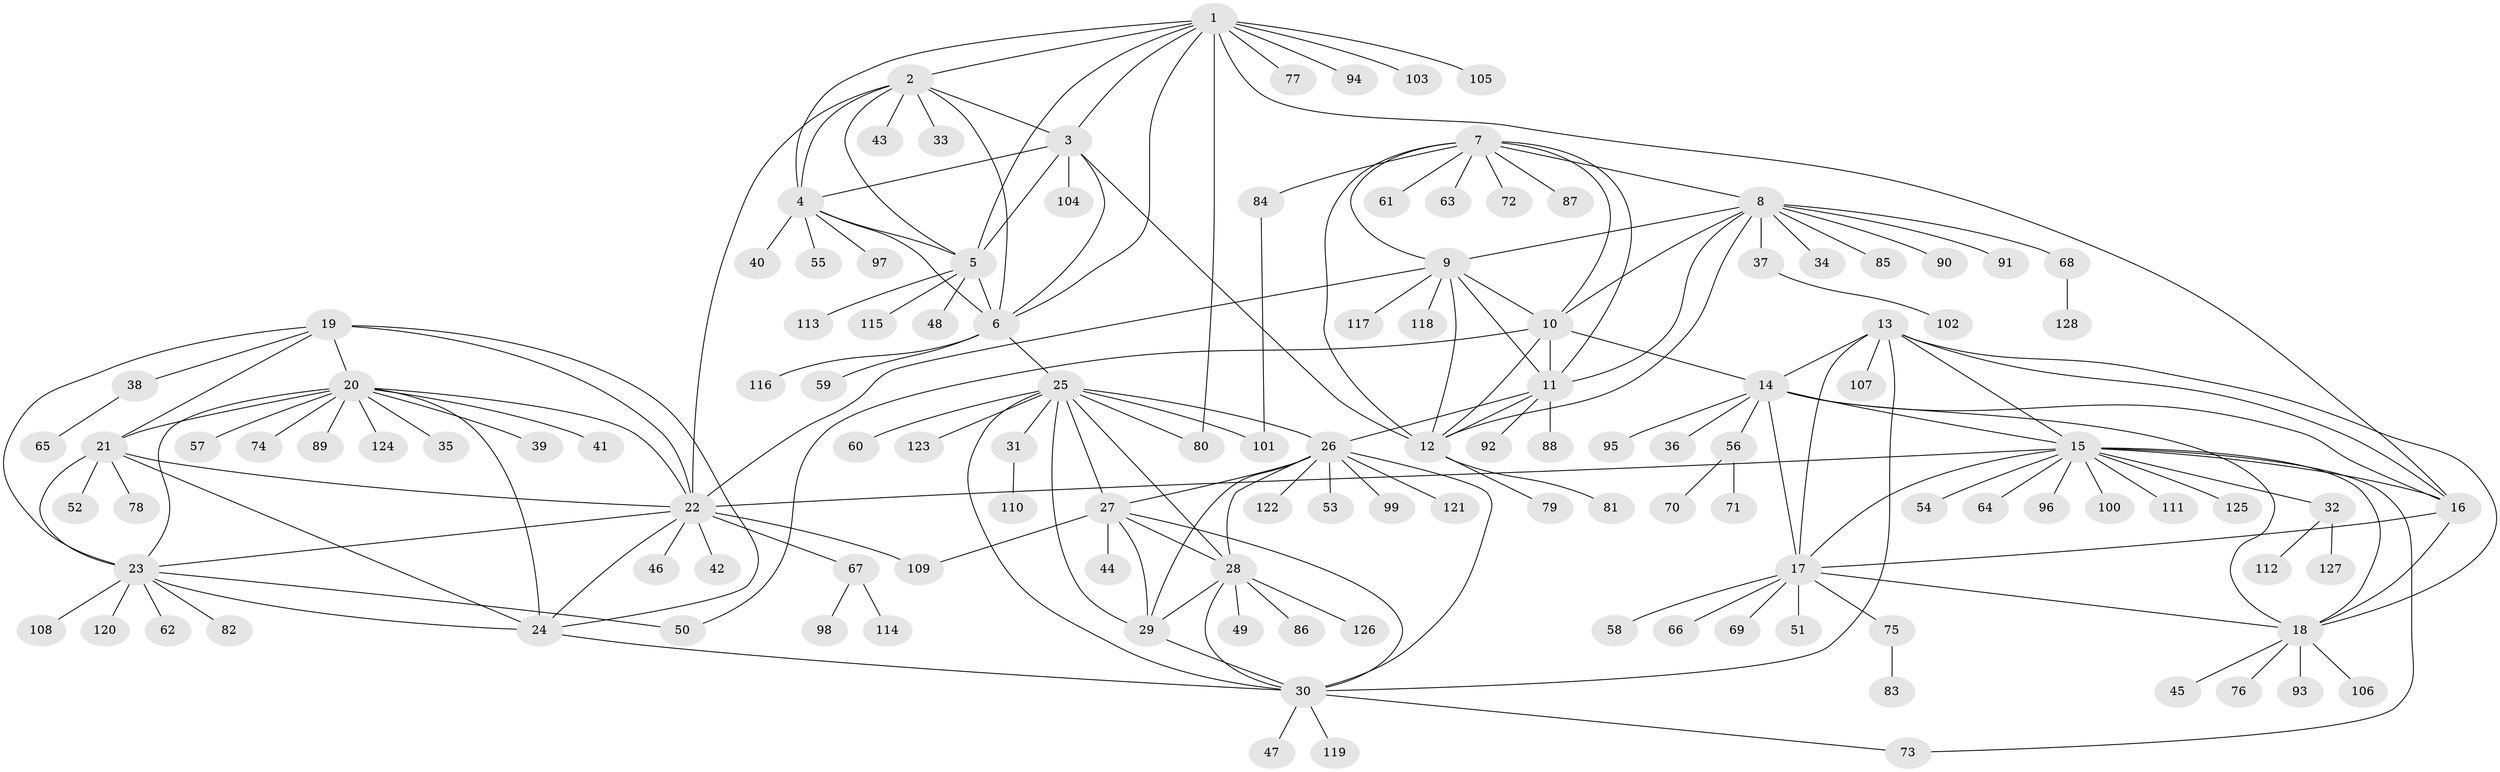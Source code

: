 // coarse degree distribution, {6: 0.15384615384615385, 5: 0.15384615384615385, 4: 0.07692307692307693, 7: 0.10256410256410256, 8: 0.02564102564102564, 9: 0.05128205128205128, 10: 0.02564102564102564, 1: 0.3076923076923077, 2: 0.10256410256410256}
// Generated by graph-tools (version 1.1) at 2025/52/03/04/25 22:52:27]
// undirected, 128 vertices, 188 edges
graph export_dot {
  node [color=gray90,style=filled];
  1;
  2;
  3;
  4;
  5;
  6;
  7;
  8;
  9;
  10;
  11;
  12;
  13;
  14;
  15;
  16;
  17;
  18;
  19;
  20;
  21;
  22;
  23;
  24;
  25;
  26;
  27;
  28;
  29;
  30;
  31;
  32;
  33;
  34;
  35;
  36;
  37;
  38;
  39;
  40;
  41;
  42;
  43;
  44;
  45;
  46;
  47;
  48;
  49;
  50;
  51;
  52;
  53;
  54;
  55;
  56;
  57;
  58;
  59;
  60;
  61;
  62;
  63;
  64;
  65;
  66;
  67;
  68;
  69;
  70;
  71;
  72;
  73;
  74;
  75;
  76;
  77;
  78;
  79;
  80;
  81;
  82;
  83;
  84;
  85;
  86;
  87;
  88;
  89;
  90;
  91;
  92;
  93;
  94;
  95;
  96;
  97;
  98;
  99;
  100;
  101;
  102;
  103;
  104;
  105;
  106;
  107;
  108;
  109;
  110;
  111;
  112;
  113;
  114;
  115;
  116;
  117;
  118;
  119;
  120;
  121;
  122;
  123;
  124;
  125;
  126;
  127;
  128;
  1 -- 2;
  1 -- 3;
  1 -- 4;
  1 -- 5;
  1 -- 6;
  1 -- 16;
  1 -- 77;
  1 -- 80;
  1 -- 94;
  1 -- 103;
  1 -- 105;
  2 -- 3;
  2 -- 4;
  2 -- 5;
  2 -- 6;
  2 -- 22;
  2 -- 33;
  2 -- 43;
  3 -- 4;
  3 -- 5;
  3 -- 6;
  3 -- 12;
  3 -- 104;
  4 -- 5;
  4 -- 6;
  4 -- 40;
  4 -- 55;
  4 -- 97;
  5 -- 6;
  5 -- 48;
  5 -- 113;
  5 -- 115;
  6 -- 25;
  6 -- 59;
  6 -- 116;
  7 -- 8;
  7 -- 9;
  7 -- 10;
  7 -- 11;
  7 -- 12;
  7 -- 61;
  7 -- 63;
  7 -- 72;
  7 -- 84;
  7 -- 87;
  8 -- 9;
  8 -- 10;
  8 -- 11;
  8 -- 12;
  8 -- 34;
  8 -- 37;
  8 -- 68;
  8 -- 85;
  8 -- 90;
  8 -- 91;
  9 -- 10;
  9 -- 11;
  9 -- 12;
  9 -- 22;
  9 -- 117;
  9 -- 118;
  10 -- 11;
  10 -- 12;
  10 -- 14;
  10 -- 50;
  11 -- 12;
  11 -- 26;
  11 -- 88;
  11 -- 92;
  12 -- 79;
  12 -- 81;
  13 -- 14;
  13 -- 15;
  13 -- 16;
  13 -- 17;
  13 -- 18;
  13 -- 30;
  13 -- 107;
  14 -- 15;
  14 -- 16;
  14 -- 17;
  14 -- 18;
  14 -- 36;
  14 -- 56;
  14 -- 95;
  15 -- 16;
  15 -- 17;
  15 -- 18;
  15 -- 22;
  15 -- 32;
  15 -- 54;
  15 -- 64;
  15 -- 73;
  15 -- 96;
  15 -- 100;
  15 -- 111;
  15 -- 125;
  16 -- 17;
  16 -- 18;
  17 -- 18;
  17 -- 51;
  17 -- 58;
  17 -- 66;
  17 -- 69;
  17 -- 75;
  18 -- 45;
  18 -- 76;
  18 -- 93;
  18 -- 106;
  19 -- 20;
  19 -- 21;
  19 -- 22;
  19 -- 23;
  19 -- 24;
  19 -- 38;
  20 -- 21;
  20 -- 22;
  20 -- 23;
  20 -- 24;
  20 -- 35;
  20 -- 39;
  20 -- 41;
  20 -- 57;
  20 -- 74;
  20 -- 89;
  20 -- 124;
  21 -- 22;
  21 -- 23;
  21 -- 24;
  21 -- 52;
  21 -- 78;
  22 -- 23;
  22 -- 24;
  22 -- 42;
  22 -- 46;
  22 -- 67;
  22 -- 109;
  23 -- 24;
  23 -- 50;
  23 -- 62;
  23 -- 82;
  23 -- 108;
  23 -- 120;
  24 -- 30;
  25 -- 26;
  25 -- 27;
  25 -- 28;
  25 -- 29;
  25 -- 30;
  25 -- 31;
  25 -- 60;
  25 -- 80;
  25 -- 101;
  25 -- 123;
  26 -- 27;
  26 -- 28;
  26 -- 29;
  26 -- 30;
  26 -- 53;
  26 -- 99;
  26 -- 121;
  26 -- 122;
  27 -- 28;
  27 -- 29;
  27 -- 30;
  27 -- 44;
  27 -- 109;
  28 -- 29;
  28 -- 30;
  28 -- 49;
  28 -- 86;
  28 -- 126;
  29 -- 30;
  30 -- 47;
  30 -- 73;
  30 -- 119;
  31 -- 110;
  32 -- 112;
  32 -- 127;
  37 -- 102;
  38 -- 65;
  56 -- 70;
  56 -- 71;
  67 -- 98;
  67 -- 114;
  68 -- 128;
  75 -- 83;
  84 -- 101;
}
